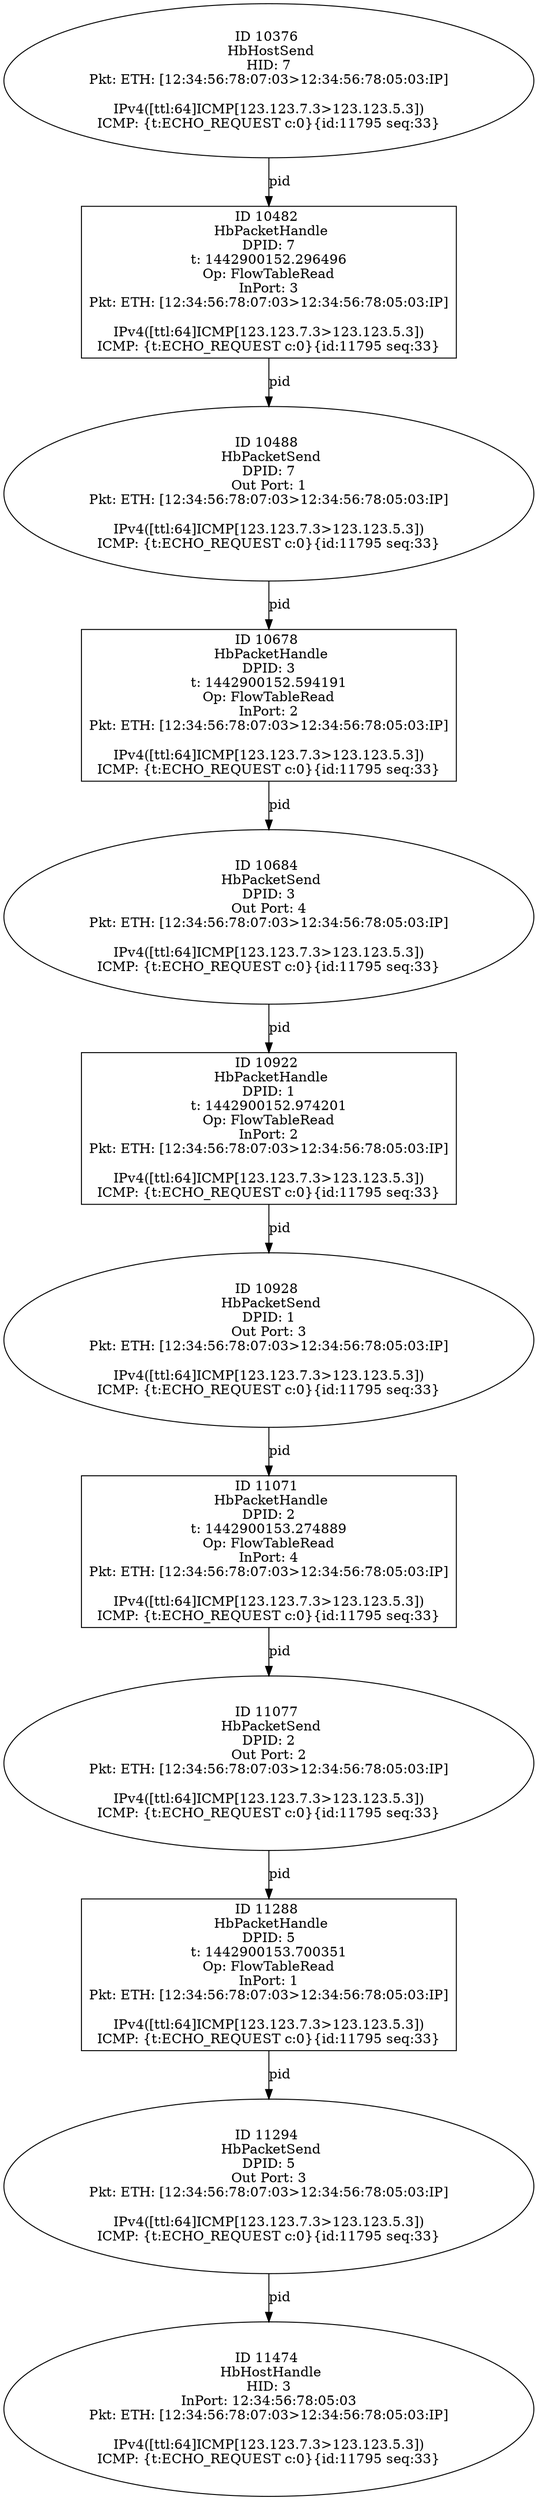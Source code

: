 strict digraph G {
11077 [shape=oval, event=<hb_events.HbPacketSend object at 0x10a2395d0>, label="ID 11077 
 HbPacketSend
DPID: 2
Out Port: 2
Pkt: ETH: [12:34:56:78:07:03>12:34:56:78:05:03:IP]

IPv4([ttl:64]ICMP[123.123.7.3>123.123.5.3])
ICMP: {t:ECHO_REQUEST c:0}{id:11795 seq:33}"];
10376 [shape=oval, event=<hb_events.HbHostSend object at 0x109f85c50>, label="ID 10376 
 HbHostSend
HID: 7
Pkt: ETH: [12:34:56:78:07:03>12:34:56:78:05:03:IP]

IPv4([ttl:64]ICMP[123.123.7.3>123.123.5.3])
ICMP: {t:ECHO_REQUEST c:0}{id:11795 seq:33}"];
10922 [shape=box, event=<hb_events.HbPacketHandle object at 0x10a198e10>, label="ID 10922 
 HbPacketHandle
DPID: 1
t: 1442900152.974201
Op: FlowTableRead
InPort: 2
Pkt: ETH: [12:34:56:78:07:03>12:34:56:78:05:03:IP]

IPv4([ttl:64]ICMP[123.123.7.3>123.123.5.3])
ICMP: {t:ECHO_REQUEST c:0}{id:11795 seq:33}"];
10482 [shape=box, event=<hb_events.HbPacketHandle object at 0x109fe7f50>, label="ID 10482 
 HbPacketHandle
DPID: 7
t: 1442900152.296496
Op: FlowTableRead
InPort: 3
Pkt: ETH: [12:34:56:78:07:03>12:34:56:78:05:03:IP]

IPv4([ttl:64]ICMP[123.123.7.3>123.123.5.3])
ICMP: {t:ECHO_REQUEST c:0}{id:11795 seq:33}"];
10928 [shape=oval, event=<hb_events.HbPacketSend object at 0x10a19e150>, label="ID 10928 
 HbPacketSend
DPID: 1
Out Port: 3
Pkt: ETH: [12:34:56:78:07:03>12:34:56:78:05:03:IP]

IPv4([ttl:64]ICMP[123.123.7.3>123.123.5.3])
ICMP: {t:ECHO_REQUEST c:0}{id:11795 seq:33}"];
10488 [shape=oval, event=<hb_events.HbPacketSend object at 0x109fee210>, label="ID 10488 
 HbPacketSend
DPID: 7
Out Port: 1
Pkt: ETH: [12:34:56:78:07:03>12:34:56:78:05:03:IP]

IPv4([ttl:64]ICMP[123.123.7.3>123.123.5.3])
ICMP: {t:ECHO_REQUEST c:0}{id:11795 seq:33}"];
11474 [shape=oval, event=<hb_events.HbHostHandle object at 0x10a436d10>, label="ID 11474 
 HbHostHandle
HID: 3
InPort: 12:34:56:78:05:03
Pkt: ETH: [12:34:56:78:07:03>12:34:56:78:05:03:IP]

IPv4([ttl:64]ICMP[123.123.7.3>123.123.5.3])
ICMP: {t:ECHO_REQUEST c:0}{id:11795 seq:33}"];
10678 [shape=box, event=<hb_events.HbPacketHandle object at 0x10a0a3090>, label="ID 10678 
 HbPacketHandle
DPID: 3
t: 1442900152.594191
Op: FlowTableRead
InPort: 2
Pkt: ETH: [12:34:56:78:07:03>12:34:56:78:05:03:IP]

IPv4([ttl:64]ICMP[123.123.7.3>123.123.5.3])
ICMP: {t:ECHO_REQUEST c:0}{id:11795 seq:33}"];
11288 [shape=box, event=<hb_events.HbPacketHandle object at 0x10a359610>, label="ID 11288 
 HbPacketHandle
DPID: 5
t: 1442900153.700351
Op: FlowTableRead
InPort: 1
Pkt: ETH: [12:34:56:78:07:03>12:34:56:78:05:03:IP]

IPv4([ttl:64]ICMP[123.123.7.3>123.123.5.3])
ICMP: {t:ECHO_REQUEST c:0}{id:11795 seq:33}"];
10684 [shape=oval, event=<hb_events.HbPacketSend object at 0x10a0a3350>, label="ID 10684 
 HbPacketSend
DPID: 3
Out Port: 4
Pkt: ETH: [12:34:56:78:07:03>12:34:56:78:05:03:IP]

IPv4([ttl:64]ICMP[123.123.7.3>123.123.5.3])
ICMP: {t:ECHO_REQUEST c:0}{id:11795 seq:33}"];
11294 [shape=oval, event=<hb_events.HbPacketSend object at 0x10a3599d0>, label="ID 11294 
 HbPacketSend
DPID: 5
Out Port: 3
Pkt: ETH: [12:34:56:78:07:03>12:34:56:78:05:03:IP]

IPv4([ttl:64]ICMP[123.123.7.3>123.123.5.3])
ICMP: {t:ECHO_REQUEST c:0}{id:11795 seq:33}"];
11071 [shape=box, event=<hb_events.HbPacketHandle object at 0x10a246d50>, label="ID 11071 
 HbPacketHandle
DPID: 2
t: 1442900153.274889
Op: FlowTableRead
InPort: 4
Pkt: ETH: [12:34:56:78:07:03>12:34:56:78:05:03:IP]

IPv4([ttl:64]ICMP[123.123.7.3>123.123.5.3])
ICMP: {t:ECHO_REQUEST c:0}{id:11795 seq:33}"];
11077 -> 11288  [rel=pid, label=pid];
10376 -> 10482  [rel=pid, label=pid];
10922 -> 10928  [rel=pid, label=pid];
10928 -> 11071  [rel=pid, label=pid];
11288 -> 11294  [rel=pid, label=pid];
10482 -> 10488  [rel=pid, label=pid];
10678 -> 10684  [rel=pid, label=pid];
10488 -> 10678  [rel=pid, label=pid];
10684 -> 10922  [rel=pid, label=pid];
11294 -> 11474  [rel=pid, label=pid];
11071 -> 11077  [rel=pid, label=pid];
}
